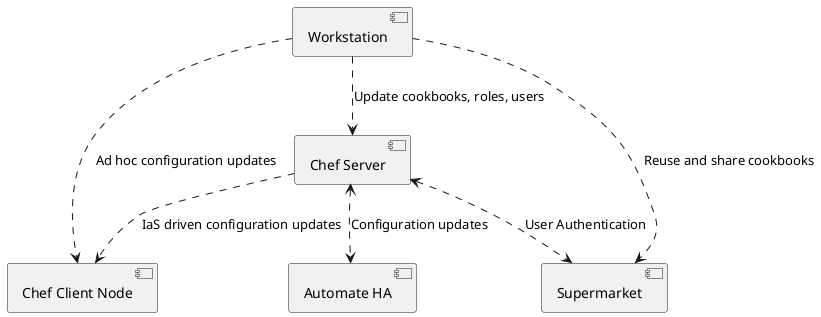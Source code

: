 @startuml
[Workstation] as CWS
[Chef Client Node] as CN
[Chef Server] as CS
[Supermarket] as SM
[Automate HA] as AHA

CWS ..> SM: Reuse and share cookbooks
CWS ..> CS: Update cookbooks, roles, users
CWS ..> CN: Ad hoc configuration updates
CS  ..> CN: IaS driven configuration updates
CS  <..> SM: User Authentication
CS <..> AHA: Configuration updates
@enduml